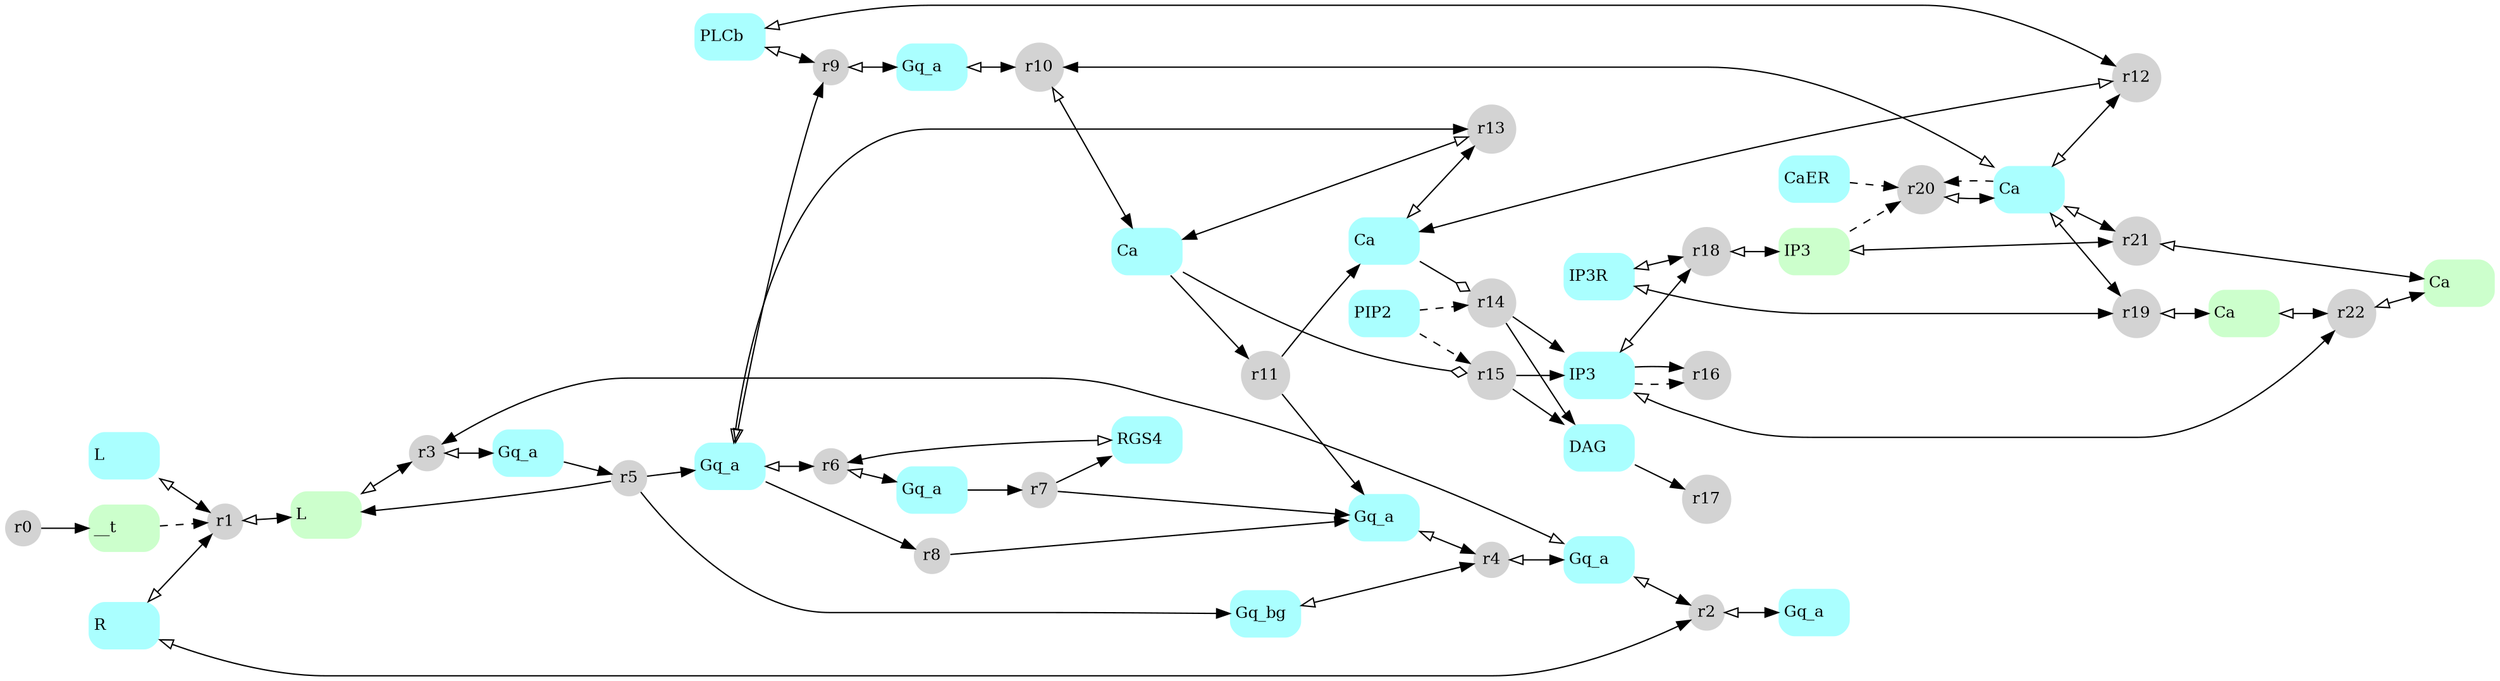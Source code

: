 digraph "" {
	graph [rankdir=LR];
	node [label="\N"];
	s0	[color=transparent,
		fillcolor="#aaffff",
		fontsize=12,
		label="R\l",
		margin="0.06,0",
		shape=Mrecord,
		style=filled];
	r1	[color=transparent,
		fillcolor=lightgray,
		fontsize=12,
		height=.3,
		label=r1,
		margin="0.06,0",
		shape=circle,
		style=filled,
		width=.3];
	s0 -> r1	[arrowhead=normal,
		arrowtail=empty,
		dir=both];
	r2	[color=transparent,
		fillcolor=lightgray,
		fontsize=12,
		height=.3,
		label=r2,
		margin="0.06,0",
		shape=circle,
		style=filled,
		width=.3];
	s0 -> r2	[arrowhead=normal,
		arrowtail=empty,
		dir=both];
	s1	[color=transparent,
		fillcolor="#aaffff",
		fontsize=12,
		label="L\l",
		margin="0.06,0",
		shape=Mrecord,
		style=filled];
	s1 -> r1	[arrowhead=normal,
		arrowtail=empty,
		dir=both];
	s2	[color=transparent,
		fillcolor="#aaffff",
		fontsize=12,
		label="Gq_a\l",
		margin="0.06,0",
		shape=Mrecord,
		style=filled];
	r4	[color=transparent,
		fillcolor=lightgray,
		fontsize=12,
		height=.3,
		label=r4,
		margin="0.06,0",
		shape=circle,
		style=filled,
		width=.3];
	s2 -> r4	[arrowhead=normal,
		arrowtail=empty,
		dir=both];
	s3	[color=transparent,
		fillcolor="#aaffff",
		fontsize=12,
		label="Gq_a\l",
		margin="0.06,0",
		shape=Mrecord,
		style=filled];
	r6	[color=transparent,
		fillcolor=lightgray,
		fontsize=12,
		height=.3,
		label=r6,
		margin="0.06,0",
		shape=circle,
		style=filled,
		width=.3];
	s3 -> r6	[arrowhead=normal,
		arrowtail=empty,
		dir=both];
	r8	[color=transparent,
		fillcolor=lightgray,
		fontsize=12,
		height=.3,
		label=r8,
		margin="0.06,0",
		shape=circle,
		style=filled,
		width=.3];
	s3 -> r8	[arrowhead=normal];
	r9	[color=transparent,
		fillcolor=lightgray,
		fontsize=12,
		height=.3,
		label=r9,
		margin="0.06,0",
		shape=circle,
		style=filled,
		width=.3];
	s3 -> r9	[arrowhead=normal,
		arrowtail=empty,
		dir=both];
	r13	[color=transparent,
		fillcolor=lightgray,
		fontsize=12,
		height=.3,
		label=r13,
		margin="0.06,0",
		shape=circle,
		style=filled,
		width=.3];
	s3 -> r13	[arrowhead=normal,
		arrowtail=empty,
		dir=both];
	s4	[color=transparent,
		fillcolor="#aaffff",
		fontsize=12,
		label="Gq_bg\l",
		margin="0.06,0",
		shape=Mrecord,
		style=filled];
	s4 -> r4	[arrowhead=normal,
		arrowtail=empty,
		dir=both];
	s5	[color=transparent,
		fillcolor="#aaffff",
		fontsize=12,
		label="RGS4\l",
		margin="0.06,0",
		shape=Mrecord,
		style=filled];
	s5 -> r6	[arrowhead=normal,
		arrowtail=empty,
		dir=both];
	s6	[color=transparent,
		fillcolor="#aaffff",
		fontsize=12,
		label="Gq_a\l",
		margin="0.06,0",
		shape=Mrecord,
		style=filled];
	r7	[color=transparent,
		fillcolor=lightgray,
		fontsize=12,
		height=.3,
		label=r7,
		margin="0.06,0",
		shape=circle,
		style=filled,
		width=.3];
	s6 -> r7	[arrowhead=normal];
	s7	[color=transparent,
		fillcolor="#aaffff",
		fontsize=12,
		label="Ca\l",
		margin="0.06,0",
		shape=Mrecord,
		style=filled];
	r10	[color=transparent,
		fillcolor=lightgray,
		fontsize=12,
		height=.3,
		label=r10,
		margin="0.06,0",
		shape=circle,
		style=filled,
		width=.3];
	s7 -> r10	[arrowhead=normal,
		arrowtail=empty,
		dir=both];
	r12	[color=transparent,
		fillcolor=lightgray,
		fontsize=12,
		height=.3,
		label=r12,
		margin="0.06,0",
		shape=circle,
		style=filled,
		width=.3];
	s7 -> r12	[arrowhead=normal,
		arrowtail=empty,
		dir=both];
	r19	[color=transparent,
		fillcolor=lightgray,
		fontsize=12,
		height=.3,
		label=r19,
		margin="0.06,0",
		shape=circle,
		style=filled,
		width=.3];
	s7 -> r19	[arrowhead=normal,
		arrowtail=empty,
		dir=both];
	r20	[color=transparent,
		fillcolor=lightgray,
		fontsize=12,
		height=.3,
		label=r20,
		margin="0.06,0",
		shape=circle,
		style=filled,
		width=.3];
	s7 -> r20	[arrowhead=normal,
		style=dashed];
	r21	[color=transparent,
		fillcolor=lightgray,
		fontsize=12,
		height=.3,
		label=r21,
		margin="0.06,0",
		shape=circle,
		style=filled,
		width=.3];
	s7 -> r21	[arrowhead=normal,
		arrowtail=empty,
		dir=both];
	s8	[color=transparent,
		fillcolor="#aaffff",
		fontsize=12,
		label="CaER\l",
		margin="0.06,0",
		shape=Mrecord,
		style=filled];
	s8 -> r20	[arrowhead=normal,
		style=dashed];
	s9	[color=transparent,
		fillcolor="#aaffff",
		fontsize=12,
		label="PLCb\l",
		margin="0.06,0",
		shape=Mrecord,
		style=filled];
	s9 -> r9	[arrowhead=normal,
		arrowtail=empty,
		dir=both];
	s9 -> r12	[arrowhead=normal,
		arrowtail=empty,
		dir=both];
	s10	[color=transparent,
		fillcolor="#aaffff",
		fontsize=12,
		label="Gq_a\l",
		margin="0.06,0",
		shape=Mrecord,
		style=filled];
	s10 -> r10	[arrowhead=normal,
		arrowtail=empty,
		dir=both];
	s11	[color=transparent,
		fillcolor="#aaffff",
		fontsize=12,
		label="Ca\l",
		margin="0.06,0",
		shape=Mrecord,
		style=filled];
	s11 -> r13	[arrowhead=normal,
		arrowtail=empty,
		dir=both];
	r14	[color=transparent,
		fillcolor=lightgray,
		fontsize=12,
		height=.3,
		label=r14,
		margin="0.06,0",
		shape=circle,
		style=filled,
		width=.3];
	s11 -> r14	[arrowhead=odiamond];
	s12	[color=transparent,
		fillcolor="#aaffff",
		fontsize=12,
		label="Ca\l",
		margin="0.06,0",
		shape=Mrecord,
		style=filled];
	r11	[color=transparent,
		fillcolor=lightgray,
		fontsize=12,
		height=.3,
		label=r11,
		margin="0.06,0",
		shape=circle,
		style=filled,
		width=.3];
	s12 -> r11	[arrowhead=normal];
	r15	[color=transparent,
		fillcolor=lightgray,
		fontsize=12,
		height=.3,
		label=r15,
		margin="0.06,0",
		shape=circle,
		style=filled,
		width=.3];
	s12 -> r15	[arrowhead=odiamond];
	s13	[color=transparent,
		fillcolor="#aaffff",
		fontsize=12,
		label="PIP2\l",
		margin="0.06,0",
		shape=Mrecord,
		style=filled];
	s13 -> r14	[arrowhead=normal,
		style=dashed];
	s13 -> r15	[arrowhead=normal,
		style=dashed];
	s14	[color=transparent,
		fillcolor="#aaffff",
		fontsize=12,
		label="IP3\l",
		margin="0.06,0",
		shape=Mrecord,
		style=filled];
	r16	[color=transparent,
		fillcolor=lightgray,
		fontsize=12,
		height=.3,
		label=r16,
		margin="0.06,0",
		shape=circle,
		style=filled,
		width=.3];
	s14 -> r16	[arrowhead=normal,
		style=dashed];
	s14 -> r16	[arrowhead=normal];
	r18	[color=transparent,
		fillcolor=lightgray,
		fontsize=12,
		height=.3,
		label=r18,
		margin="0.06,0",
		shape=circle,
		style=filled,
		width=.3];
	s14 -> r18	[arrowhead=normal,
		arrowtail=empty,
		dir=both];
	r22	[color=transparent,
		fillcolor=lightgray,
		fontsize=12,
		height=.3,
		label=r22,
		margin="0.06,0",
		shape=circle,
		style=filled,
		width=.3];
	s14 -> r22	[arrowhead=normal,
		arrowtail=empty,
		dir=both];
	s15	[color=transparent,
		fillcolor="#aaffff",
		fontsize=12,
		label="DAG\l",
		margin="0.06,0",
		shape=Mrecord,
		style=filled];
	r17	[color=transparent,
		fillcolor=lightgray,
		fontsize=12,
		height=.3,
		label=r17,
		margin="0.06,0",
		shape=circle,
		style=filled,
		width=.3];
	s15 -> r17	[arrowhead=normal];
	s16	[color=transparent,
		fillcolor="#aaffff",
		fontsize=12,
		label="IP3R\l",
		margin="0.06,0",
		shape=Mrecord,
		style=filled];
	s16 -> r18	[arrowhead=normal,
		arrowtail=empty,
		dir=both];
	s16 -> r19	[arrowhead=normal,
		arrowtail=empty,
		dir=both];
	s17	[color=transparent,
		fillcolor="#aaffff",
		fontsize=12,
		label="Gq_a\l",
		margin="0.06,0",
		shape=Mrecord,
		style=filled];
	s18	[color=transparent,
		fillcolor="#aaffff",
		fontsize=12,
		label="Gq_a\l",
		margin="0.06,0",
		shape=Mrecord,
		style=filled];
	r5	[color=transparent,
		fillcolor=lightgray,
		fontsize=12,
		height=.3,
		label=r5,
		margin="0.06,0",
		shape=circle,
		style=filled,
		width=.3];
	s18 -> r5	[arrowhead=normal];
	s19	[color=transparent,
		fillcolor="#aaffff",
		fontsize=12,
		label="Gq_a\l",
		margin="0.06,0",
		shape=Mrecord,
		style=filled];
	s19 -> r2	[arrowhead=normal,
		arrowtail=empty,
		dir=both];
	r3	[color=transparent,
		fillcolor=lightgray,
		fontsize=12,
		height=.3,
		label=r3,
		margin="0.06,0",
		shape=circle,
		style=filled,
		width=.3];
	s19 -> r3	[arrowhead=normal,
		arrowtail=empty,
		dir=both];
	s20	[color=transparent,
		fillcolor="#ccffcc",
		fontsize=12,
		label="__t\l",
		margin="0.06,0",
		shape=Mrecord,
		style=filled];
	s20 -> r1	[arrowhead=normal,
		style=dashed];
	s21	[color=transparent,
		fillcolor="#ccffcc",
		fontsize=12,
		label="L\l",
		margin="0.06,0",
		shape=Mrecord,
		style=filled];
	s21 -> r3	[arrowhead=normal,
		arrowtail=empty,
		dir=both];
	s22	[color=transparent,
		fillcolor="#ccffcc",
		fontsize=12,
		label="IP3\l",
		margin="0.06,0",
		shape=Mrecord,
		style=filled];
	s22 -> r20	[arrowhead=normal,
		style=dashed];
	s22 -> r21	[arrowhead=normal,
		arrowtail=empty,
		dir=both];
	s23	[color=transparent,
		fillcolor="#ccffcc",
		fontsize=12,
		label="Ca\l",
		margin="0.06,0",
		shape=Mrecord,
		style=filled];
	s23 -> r22	[arrowhead=normal,
		arrowtail=empty,
		dir=both];
	s24	[color=transparent,
		fillcolor="#ccffcc",
		fontsize=12,
		label="Ca\l",
		margin="0.06,0",
		shape=Mrecord,
		style=filled];
	r0	[color=transparent,
		fillcolor=lightgray,
		fontsize=12,
		height=.3,
		label=r0,
		margin="0.06,0",
		shape=circle,
		style=filled,
		width=.3];
	r0 -> s20	[arrowhead=normal];
	r1 -> s21	[arrowhead=normal,
		arrowtail=empty,
		dir=both];
	r2 -> s17	[arrowhead=normal,
		arrowtail=empty,
		dir=both];
	r3 -> s18	[arrowhead=normal,
		arrowtail=empty,
		dir=both];
	r4 -> s19	[arrowhead=normal,
		arrowtail=empty,
		dir=both];
	r5 -> s3	[arrowhead=normal];
	r5 -> s4	[arrowhead=normal];
	r5 -> s21	[arrowhead=normal];
	r6 -> s6	[arrowhead=normal,
		arrowtail=empty,
		dir=both];
	r7 -> s2	[arrowhead=normal];
	r7 -> s5	[arrowhead=normal];
	r8 -> s2	[arrowhead=normal];
	r9 -> s10	[arrowhead=normal,
		arrowtail=empty,
		dir=both];
	r10 -> s12	[arrowhead=normal,
		arrowtail=empty,
		dir=both];
	r11 -> s2	[arrowhead=normal];
	r11 -> s11	[arrowhead=normal];
	r12 -> s11	[arrowhead=normal,
		arrowtail=empty,
		dir=both];
	r13 -> s12	[arrowhead=normal,
		arrowtail=empty,
		dir=both];
	r14 -> s14	[arrowhead=normal];
	r14 -> s15	[arrowhead=normal];
	r15 -> s14	[arrowhead=normal];
	r15 -> s15	[arrowhead=normal];
	r18 -> s22	[arrowhead=normal,
		arrowtail=empty,
		dir=both];
	r19 -> s23	[arrowhead=normal,
		arrowtail=empty,
		dir=both];
	r20 -> s7	[arrowhead=normal,
		arrowtail=empty,
		dir=both];
	r21 -> s24	[arrowhead=normal,
		arrowtail=empty,
		dir=both];
	r22 -> s24	[arrowhead=normal,
		arrowtail=empty,
		dir=both];
}

